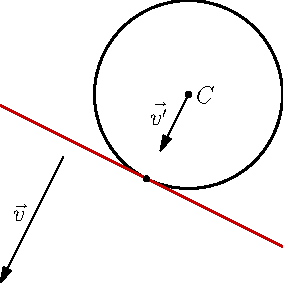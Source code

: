 import geometry;
size(5cm);

circle cle=circle((point)(2,1),1.5);
draw(cle, linewidth(bp));
dot("$C$", cle.C);

vector v=(-1,-2);
show("$\vec{v}$",v);

line tgt=tangent(cle,v);
draw(tgt, bp+0.8*red);
draw("$\vec{v'}$",cle.C--(cle.C+tgt.v), Arrow);
dot(point(cle,v));
